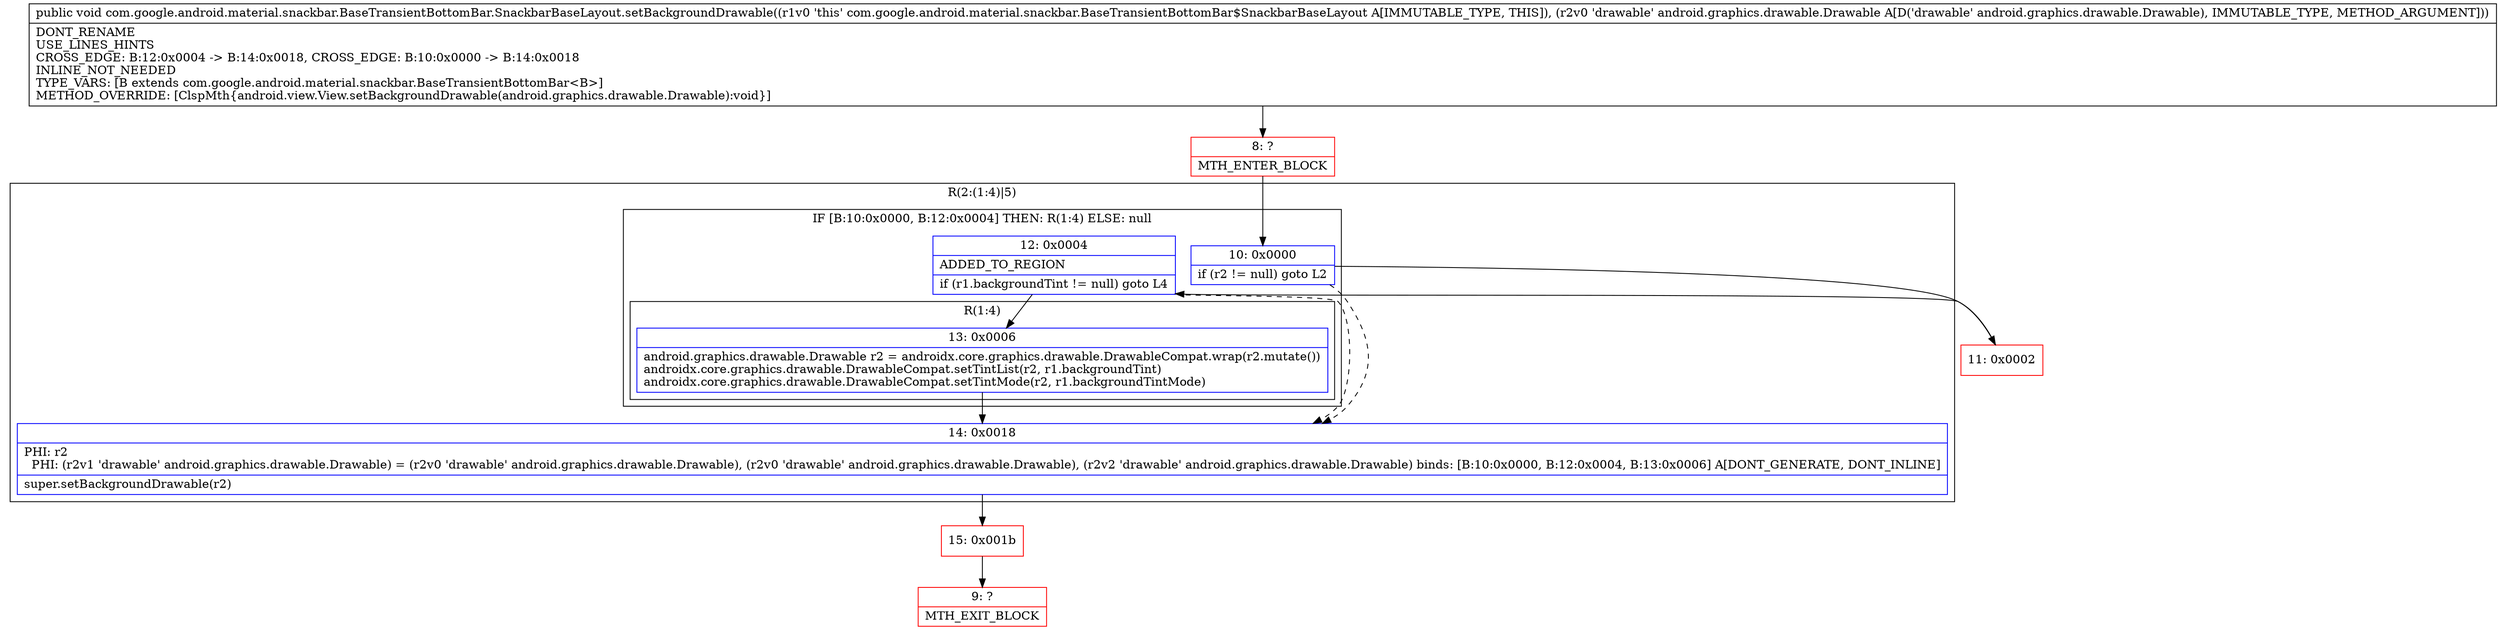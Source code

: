 digraph "CFG forcom.google.android.material.snackbar.BaseTransientBottomBar.SnackbarBaseLayout.setBackgroundDrawable(Landroid\/graphics\/drawable\/Drawable;)V" {
subgraph cluster_Region_69204720 {
label = "R(2:(1:4)|5)";
node [shape=record,color=blue];
subgraph cluster_IfRegion_1078334499 {
label = "IF [B:10:0x0000, B:12:0x0004] THEN: R(1:4) ELSE: null";
node [shape=record,color=blue];
Node_10 [shape=record,label="{10\:\ 0x0000|if (r2 != null) goto L2\l}"];
Node_12 [shape=record,label="{12\:\ 0x0004|ADDED_TO_REGION\l|if (r1.backgroundTint != null) goto L4\l}"];
subgraph cluster_Region_502516625 {
label = "R(1:4)";
node [shape=record,color=blue];
Node_13 [shape=record,label="{13\:\ 0x0006|android.graphics.drawable.Drawable r2 = androidx.core.graphics.drawable.DrawableCompat.wrap(r2.mutate())\landroidx.core.graphics.drawable.DrawableCompat.setTintList(r2, r1.backgroundTint)\landroidx.core.graphics.drawable.DrawableCompat.setTintMode(r2, r1.backgroundTintMode)\l}"];
}
}
Node_14 [shape=record,label="{14\:\ 0x0018|PHI: r2 \l  PHI: (r2v1 'drawable' android.graphics.drawable.Drawable) = (r2v0 'drawable' android.graphics.drawable.Drawable), (r2v0 'drawable' android.graphics.drawable.Drawable), (r2v2 'drawable' android.graphics.drawable.Drawable) binds: [B:10:0x0000, B:12:0x0004, B:13:0x0006] A[DONT_GENERATE, DONT_INLINE]\l|super.setBackgroundDrawable(r2)\l}"];
}
Node_8 [shape=record,color=red,label="{8\:\ ?|MTH_ENTER_BLOCK\l}"];
Node_11 [shape=record,color=red,label="{11\:\ 0x0002}"];
Node_15 [shape=record,color=red,label="{15\:\ 0x001b}"];
Node_9 [shape=record,color=red,label="{9\:\ ?|MTH_EXIT_BLOCK\l}"];
MethodNode[shape=record,label="{public void com.google.android.material.snackbar.BaseTransientBottomBar.SnackbarBaseLayout.setBackgroundDrawable((r1v0 'this' com.google.android.material.snackbar.BaseTransientBottomBar$SnackbarBaseLayout A[IMMUTABLE_TYPE, THIS]), (r2v0 'drawable' android.graphics.drawable.Drawable A[D('drawable' android.graphics.drawable.Drawable), IMMUTABLE_TYPE, METHOD_ARGUMENT]))  | DONT_RENAME\lUSE_LINES_HINTS\lCROSS_EDGE: B:12:0x0004 \-\> B:14:0x0018, CROSS_EDGE: B:10:0x0000 \-\> B:14:0x0018\lINLINE_NOT_NEEDED\lTYPE_VARS: [B extends com.google.android.material.snackbar.BaseTransientBottomBar\<B\>]\lMETHOD_OVERRIDE: [ClspMth\{android.view.View.setBackgroundDrawable(android.graphics.drawable.Drawable):void\}]\l}"];
MethodNode -> Node_8;Node_10 -> Node_11;
Node_10 -> Node_14[style=dashed];
Node_12 -> Node_13;
Node_12 -> Node_14[style=dashed];
Node_13 -> Node_14;
Node_14 -> Node_15;
Node_8 -> Node_10;
Node_11 -> Node_12;
Node_15 -> Node_9;
}

